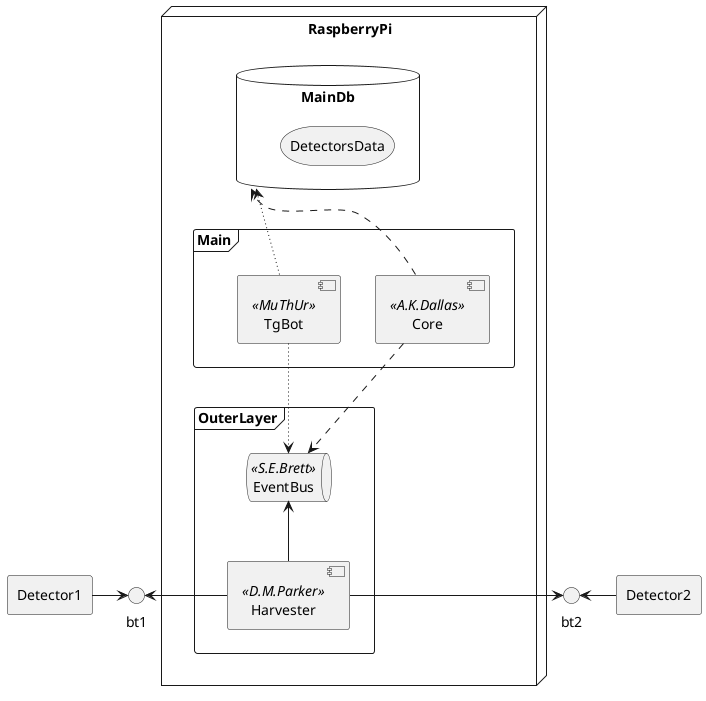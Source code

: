 @startuml deployment
' skinparam linetype polyline
' skinparam linetype ortho

interface bt1
interface bt2
agent Detector1
agent Detector2

node RaspberryPi {
    database MainDb  {
        storage DetectorsData
    }
    frame OuterLayer {
        component Harvester <<D.M.Parker>>
        queue EventBus <<S.E.Brett>>
    }
    frame Main {
        component Core <<A.K.Dallas>>
        component TgBot <<MuThUr>>
    }
}

Main -[hidden]down- OuterLayer
Main -[hidden]up- MainDb
MainDb -[hidden]down-Main

Detector1 -> bt1
Harvester -> bt1

bt2 <- Detector2
Harvester -> bt2

Harvester -up-> EventBus
Core .> EventBus
Core .> MainDb
TgBot ~> EventBus
TgBot ~> MainDb

@enduml
